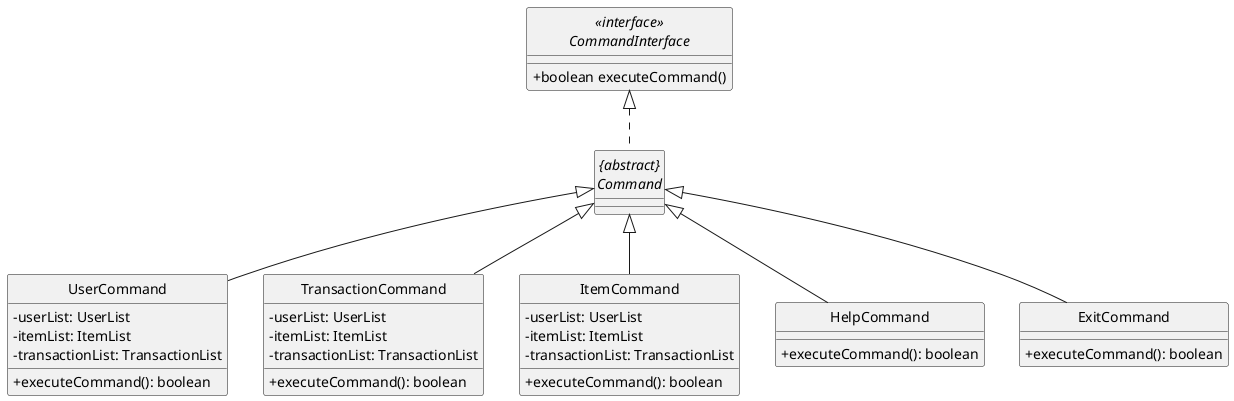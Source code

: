 @startuml
hide circle
skinparam classAttributeIconSize 0

interface "<<interface>>\nCommandInterface" {
 +boolean executeCommand()
}
abstract class "{abstract}\nCommand"
class UserCommand {
 - userList: UserList
 - itemList: ItemList
 - transactionList: TransactionList
 + executeCommand(): boolean
}
class TransactionCommand {
 - userList: UserList
 - itemList: ItemList
 - transactionList: TransactionList
 + executeCommand(): boolean
}
class ItemCommand {
 - userList: UserList
 - itemList: ItemList
 - transactionList: TransactionList
 + executeCommand(): boolean
}
class HelpCommand {
 + executeCommand(): boolean
}
class ExitCommand {
 + executeCommand(): boolean
}

"<<interface>>\nCommandInterface" <|.. "{abstract}\nCommand"
"{abstract}\nCommand" <|-- UserCommand
"{abstract}\nCommand" <|-- TransactionCommand
"{abstract}\nCommand" <|-- ItemCommand
"{abstract}\nCommand" <|-- HelpCommand
"{abstract}\nCommand" <|-- ExitCommand

@enduml